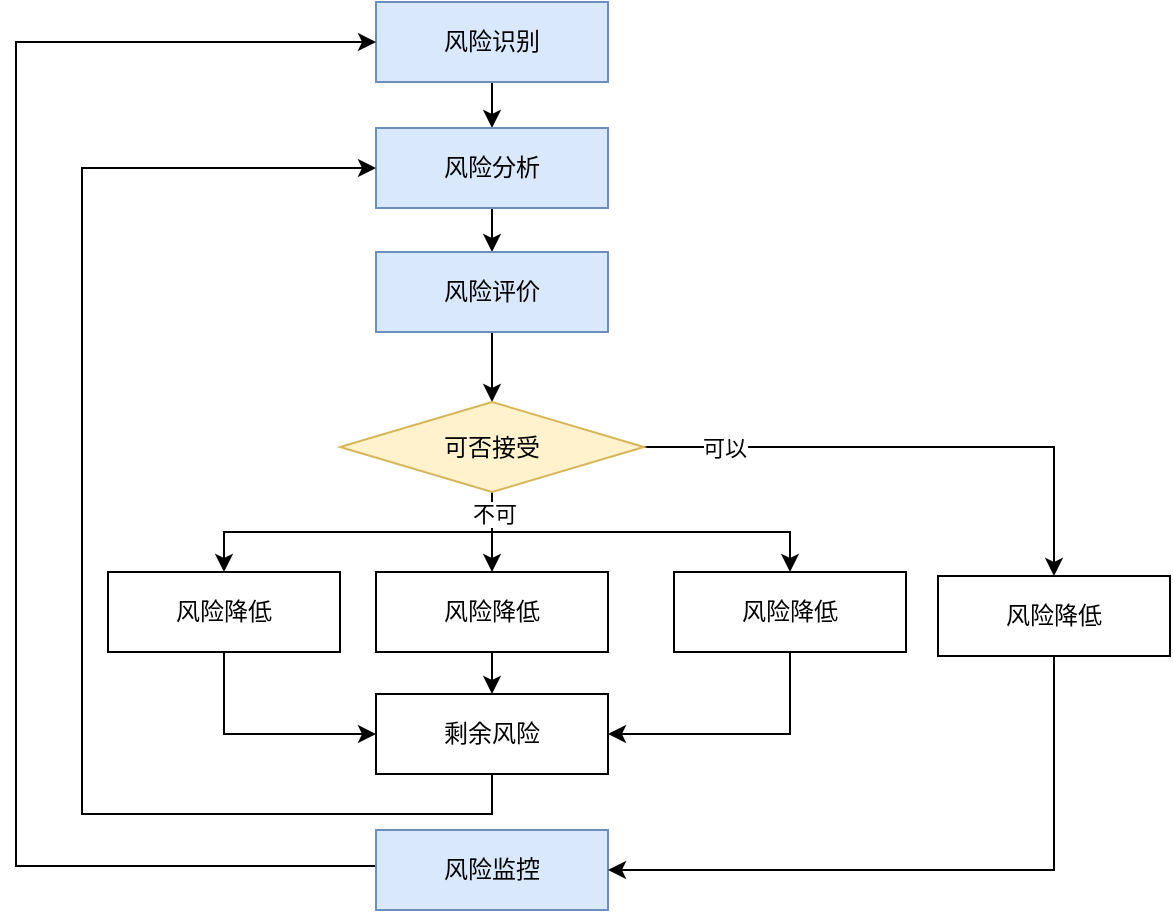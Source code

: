 <mxfile version="26.2.14">
  <diagram name="第 1 页" id="7g7MjOc2lXQ40YikB6de">
    <mxGraphModel dx="855" dy="800" grid="0" gridSize="10" guides="1" tooltips="1" connect="1" arrows="1" fold="1" page="1" pageScale="1" pageWidth="827" pageHeight="1169" math="0" shadow="0">
      <root>
        <mxCell id="0" />
        <mxCell id="1" parent="0" />
        <mxCell id="FuRZnOC1qH6Nku-hnWcX-3" value="" style="edgeStyle=orthogonalEdgeStyle;rounded=0;orthogonalLoop=1;jettySize=auto;html=1;" edge="1" parent="1" source="FuRZnOC1qH6Nku-hnWcX-1" target="FuRZnOC1qH6Nku-hnWcX-2">
          <mxGeometry relative="1" as="geometry" />
        </mxCell>
        <mxCell id="FuRZnOC1qH6Nku-hnWcX-1" value="风险识别" style="rounded=0;whiteSpace=wrap;html=1;fillColor=#dae8fc;strokeColor=#6c8ebf;" vertex="1" parent="1">
          <mxGeometry x="294" y="131" width="116" height="40" as="geometry" />
        </mxCell>
        <mxCell id="FuRZnOC1qH6Nku-hnWcX-5" value="" style="edgeStyle=orthogonalEdgeStyle;rounded=0;orthogonalLoop=1;jettySize=auto;html=1;" edge="1" parent="1" source="FuRZnOC1qH6Nku-hnWcX-2" target="FuRZnOC1qH6Nku-hnWcX-4">
          <mxGeometry relative="1" as="geometry" />
        </mxCell>
        <mxCell id="FuRZnOC1qH6Nku-hnWcX-2" value="风险分析" style="rounded=0;whiteSpace=wrap;html=1;fillColor=#dae8fc;strokeColor=#6c8ebf;" vertex="1" parent="1">
          <mxGeometry x="294" y="194" width="116" height="40" as="geometry" />
        </mxCell>
        <mxCell id="FuRZnOC1qH6Nku-hnWcX-8" value="" style="edgeStyle=orthogonalEdgeStyle;rounded=0;orthogonalLoop=1;jettySize=auto;html=1;entryX=0.5;entryY=0;entryDx=0;entryDy=0;" edge="1" parent="1" source="FuRZnOC1qH6Nku-hnWcX-4" target="FuRZnOC1qH6Nku-hnWcX-13">
          <mxGeometry relative="1" as="geometry">
            <mxPoint x="352" y="333" as="targetPoint" />
          </mxGeometry>
        </mxCell>
        <mxCell id="FuRZnOC1qH6Nku-hnWcX-4" value="风险评价" style="rounded=0;whiteSpace=wrap;html=1;fillColor=#dae8fc;strokeColor=#6c8ebf;" vertex="1" parent="1">
          <mxGeometry x="294" y="256" width="116" height="40" as="geometry" />
        </mxCell>
        <mxCell id="FuRZnOC1qH6Nku-hnWcX-10" value="" style="edgeStyle=orthogonalEdgeStyle;rounded=0;orthogonalLoop=1;jettySize=auto;html=1;exitX=0.5;exitY=1;exitDx=0;exitDy=0;" edge="1" parent="1" source="FuRZnOC1qH6Nku-hnWcX-13" target="FuRZnOC1qH6Nku-hnWcX-9">
          <mxGeometry relative="1" as="geometry">
            <mxPoint x="352" y="373" as="sourcePoint" />
          </mxGeometry>
        </mxCell>
        <mxCell id="FuRZnOC1qH6Nku-hnWcX-12" value="" style="edgeStyle=orthogonalEdgeStyle;rounded=0;orthogonalLoop=1;jettySize=auto;html=1;" edge="1" parent="1" source="FuRZnOC1qH6Nku-hnWcX-9" target="FuRZnOC1qH6Nku-hnWcX-11">
          <mxGeometry relative="1" as="geometry" />
        </mxCell>
        <mxCell id="FuRZnOC1qH6Nku-hnWcX-9" value="风险降低" style="rounded=0;whiteSpace=wrap;html=1;" vertex="1" parent="1">
          <mxGeometry x="294" y="416" width="116" height="40" as="geometry" />
        </mxCell>
        <mxCell id="FuRZnOC1qH6Nku-hnWcX-29" style="edgeStyle=orthogonalEdgeStyle;rounded=0;orthogonalLoop=1;jettySize=auto;html=1;exitX=0.5;exitY=1;exitDx=0;exitDy=0;entryX=0;entryY=0.5;entryDx=0;entryDy=0;" edge="1" parent="1" source="FuRZnOC1qH6Nku-hnWcX-11" target="FuRZnOC1qH6Nku-hnWcX-2">
          <mxGeometry relative="1" as="geometry">
            <Array as="points">
              <mxPoint x="352" y="537" />
              <mxPoint x="147" y="537" />
              <mxPoint x="147" y="214" />
            </Array>
          </mxGeometry>
        </mxCell>
        <mxCell id="FuRZnOC1qH6Nku-hnWcX-11" value="剩余风险" style="rounded=0;whiteSpace=wrap;html=1;" vertex="1" parent="1">
          <mxGeometry x="294" y="477" width="116" height="40" as="geometry" />
        </mxCell>
        <mxCell id="FuRZnOC1qH6Nku-hnWcX-19" style="edgeStyle=orthogonalEdgeStyle;rounded=0;orthogonalLoop=1;jettySize=auto;html=1;exitX=0.5;exitY=1;exitDx=0;exitDy=0;" edge="1" parent="1" source="FuRZnOC1qH6Nku-hnWcX-13" target="FuRZnOC1qH6Nku-hnWcX-16">
          <mxGeometry relative="1" as="geometry" />
        </mxCell>
        <mxCell id="FuRZnOC1qH6Nku-hnWcX-21" style="edgeStyle=orthogonalEdgeStyle;rounded=0;orthogonalLoop=1;jettySize=auto;html=1;exitX=0.5;exitY=1;exitDx=0;exitDy=0;entryX=0.5;entryY=0;entryDx=0;entryDy=0;" edge="1" parent="1" source="FuRZnOC1qH6Nku-hnWcX-13" target="FuRZnOC1qH6Nku-hnWcX-17">
          <mxGeometry relative="1" as="geometry" />
        </mxCell>
        <mxCell id="FuRZnOC1qH6Nku-hnWcX-31" value="不可" style="edgeLabel;html=1;align=center;verticalAlign=middle;resizable=0;points=[];" vertex="1" connectable="0" parent="FuRZnOC1qH6Nku-hnWcX-21">
          <mxGeometry x="-0.884" y="1" relative="1" as="geometry">
            <mxPoint as="offset" />
          </mxGeometry>
        </mxCell>
        <mxCell id="FuRZnOC1qH6Nku-hnWcX-22" style="edgeStyle=orthogonalEdgeStyle;rounded=0;orthogonalLoop=1;jettySize=auto;html=1;exitX=1;exitY=0.5;exitDx=0;exitDy=0;" edge="1" parent="1" source="FuRZnOC1qH6Nku-hnWcX-13" target="FuRZnOC1qH6Nku-hnWcX-18">
          <mxGeometry relative="1" as="geometry" />
        </mxCell>
        <mxCell id="FuRZnOC1qH6Nku-hnWcX-30" value="可以" style="edgeLabel;html=1;align=center;verticalAlign=middle;resizable=0;points=[];" vertex="1" connectable="0" parent="FuRZnOC1qH6Nku-hnWcX-22">
          <mxGeometry x="-0.703" y="1" relative="1" as="geometry">
            <mxPoint y="1" as="offset" />
          </mxGeometry>
        </mxCell>
        <mxCell id="FuRZnOC1qH6Nku-hnWcX-13" value="可否接受" style="rhombus;whiteSpace=wrap;html=1;fillColor=#fff2cc;strokeColor=#d6b656;" vertex="1" parent="1">
          <mxGeometry x="276" y="331" width="152" height="45" as="geometry" />
        </mxCell>
        <mxCell id="FuRZnOC1qH6Nku-hnWcX-27" style="edgeStyle=orthogonalEdgeStyle;rounded=0;orthogonalLoop=1;jettySize=auto;html=1;exitX=0;exitY=0.5;exitDx=0;exitDy=0;entryX=0;entryY=0.5;entryDx=0;entryDy=0;" edge="1" parent="1" source="FuRZnOC1qH6Nku-hnWcX-14" target="FuRZnOC1qH6Nku-hnWcX-1">
          <mxGeometry relative="1" as="geometry">
            <Array as="points">
              <mxPoint x="294" y="563" />
              <mxPoint x="114" y="563" />
              <mxPoint x="114" y="151" />
            </Array>
          </mxGeometry>
        </mxCell>
        <mxCell id="FuRZnOC1qH6Nku-hnWcX-14" value="风险监控" style="rounded=0;whiteSpace=wrap;html=1;fillColor=#dae8fc;strokeColor=#6c8ebf;" vertex="1" parent="1">
          <mxGeometry x="294" y="545" width="116" height="40" as="geometry" />
        </mxCell>
        <mxCell id="FuRZnOC1qH6Nku-hnWcX-23" style="edgeStyle=orthogonalEdgeStyle;rounded=0;orthogonalLoop=1;jettySize=auto;html=1;exitX=0.5;exitY=1;exitDx=0;exitDy=0;entryX=0;entryY=0.5;entryDx=0;entryDy=0;" edge="1" parent="1" source="FuRZnOC1qH6Nku-hnWcX-16" target="FuRZnOC1qH6Nku-hnWcX-11">
          <mxGeometry relative="1" as="geometry" />
        </mxCell>
        <mxCell id="FuRZnOC1qH6Nku-hnWcX-16" value="风险降低" style="rounded=0;whiteSpace=wrap;html=1;" vertex="1" parent="1">
          <mxGeometry x="160" y="416" width="116" height="40" as="geometry" />
        </mxCell>
        <mxCell id="FuRZnOC1qH6Nku-hnWcX-24" style="edgeStyle=orthogonalEdgeStyle;rounded=0;orthogonalLoop=1;jettySize=auto;html=1;exitX=0.5;exitY=1;exitDx=0;exitDy=0;entryX=1;entryY=0.5;entryDx=0;entryDy=0;" edge="1" parent="1" source="FuRZnOC1qH6Nku-hnWcX-17" target="FuRZnOC1qH6Nku-hnWcX-11">
          <mxGeometry relative="1" as="geometry" />
        </mxCell>
        <mxCell id="FuRZnOC1qH6Nku-hnWcX-17" value="风险降低" style="rounded=0;whiteSpace=wrap;html=1;" vertex="1" parent="1">
          <mxGeometry x="443" y="416" width="116" height="40" as="geometry" />
        </mxCell>
        <mxCell id="FuRZnOC1qH6Nku-hnWcX-25" style="edgeStyle=orthogonalEdgeStyle;rounded=0;orthogonalLoop=1;jettySize=auto;html=1;exitX=0.5;exitY=1;exitDx=0;exitDy=0;entryX=1;entryY=0.5;entryDx=0;entryDy=0;" edge="1" parent="1" source="FuRZnOC1qH6Nku-hnWcX-18" target="FuRZnOC1qH6Nku-hnWcX-14">
          <mxGeometry relative="1" as="geometry" />
        </mxCell>
        <mxCell id="FuRZnOC1qH6Nku-hnWcX-18" value="风险降低" style="rounded=0;whiteSpace=wrap;html=1;" vertex="1" parent="1">
          <mxGeometry x="575" y="418" width="116" height="40" as="geometry" />
        </mxCell>
      </root>
    </mxGraphModel>
  </diagram>
</mxfile>
